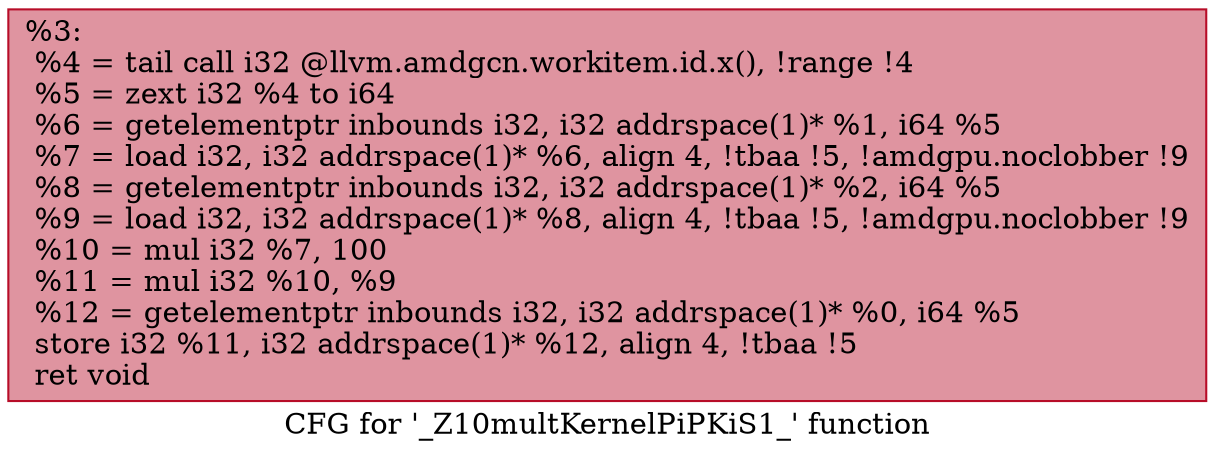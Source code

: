 digraph "CFG for '_Z10multKernelPiPKiS1_' function" {
	label="CFG for '_Z10multKernelPiPKiS1_' function";

	Node0x4794d10 [shape=record,color="#b70d28ff", style=filled, fillcolor="#b70d2870",label="{%3:\l  %4 = tail call i32 @llvm.amdgcn.workitem.id.x(), !range !4\l  %5 = zext i32 %4 to i64\l  %6 = getelementptr inbounds i32, i32 addrspace(1)* %1, i64 %5\l  %7 = load i32, i32 addrspace(1)* %6, align 4, !tbaa !5, !amdgpu.noclobber !9\l  %8 = getelementptr inbounds i32, i32 addrspace(1)* %2, i64 %5\l  %9 = load i32, i32 addrspace(1)* %8, align 4, !tbaa !5, !amdgpu.noclobber !9\l  %10 = mul i32 %7, 100\l  %11 = mul i32 %10, %9\l  %12 = getelementptr inbounds i32, i32 addrspace(1)* %0, i64 %5\l  store i32 %11, i32 addrspace(1)* %12, align 4, !tbaa !5\l  ret void\l}"];
}
